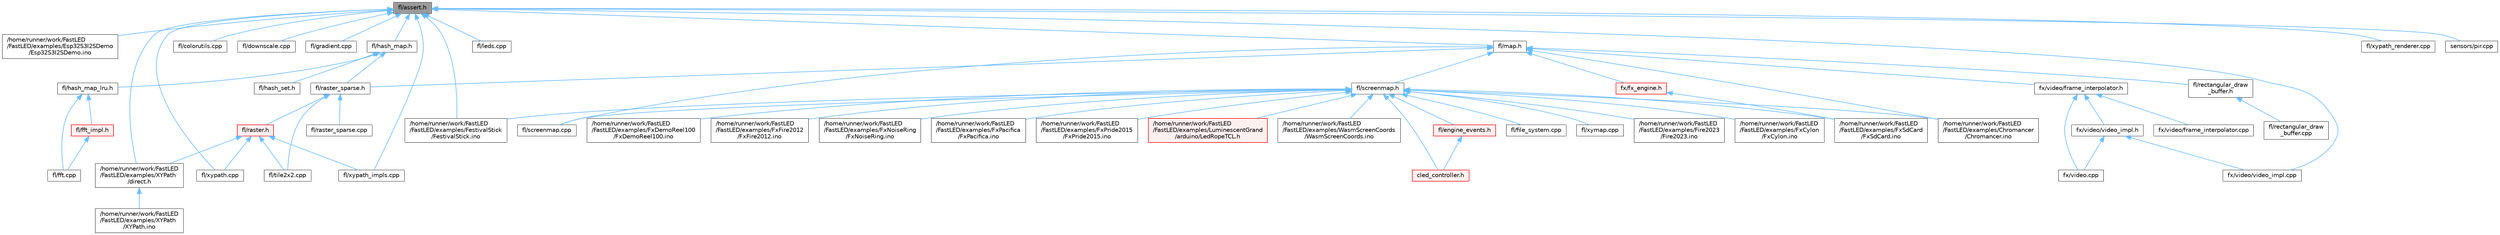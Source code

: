 digraph "fl/assert.h"
{
 // INTERACTIVE_SVG=YES
 // LATEX_PDF_SIZE
  bgcolor="transparent";
  edge [fontname=Helvetica,fontsize=10,labelfontname=Helvetica,labelfontsize=10];
  node [fontname=Helvetica,fontsize=10,shape=box,height=0.2,width=0.4];
  Node1 [id="Node000001",label="fl/assert.h",height=0.2,width=0.4,color="gray40", fillcolor="grey60", style="filled", fontcolor="black",tooltip=" "];
  Node1 -> Node2 [id="edge1_Node000001_Node000002",dir="back",color="steelblue1",style="solid",tooltip=" "];
  Node2 [id="Node000002",label="/home/runner/work/FastLED\l/FastLED/examples/Esp32S3I2SDemo\l/Esp32S3I2SDemo.ino",height=0.2,width=0.4,color="grey40", fillcolor="white", style="filled",URL="$db/de9/_esp32_s3_i2_s_demo_8ino.html",tooltip=" "];
  Node1 -> Node3 [id="edge2_Node000001_Node000003",dir="back",color="steelblue1",style="solid",tooltip=" "];
  Node3 [id="Node000003",label="/home/runner/work/FastLED\l/FastLED/examples/FestivalStick\l/FestivalStick.ino",height=0.2,width=0.4,color="grey40", fillcolor="white", style="filled",URL="$dd/d43/_festival_stick_8ino.html",tooltip=" "];
  Node1 -> Node4 [id="edge3_Node000001_Node000004",dir="back",color="steelblue1",style="solid",tooltip=" "];
  Node4 [id="Node000004",label="/home/runner/work/FastLED\l/FastLED/examples/XYPath\l/direct.h",height=0.2,width=0.4,color="grey40", fillcolor="white", style="filled",URL="$d6/daf/direct_8h.html",tooltip=" "];
  Node4 -> Node5 [id="edge4_Node000004_Node000005",dir="back",color="steelblue1",style="solid",tooltip=" "];
  Node5 [id="Node000005",label="/home/runner/work/FastLED\l/FastLED/examples/XYPath\l/XYPath.ino",height=0.2,width=0.4,color="grey40", fillcolor="white", style="filled",URL="$d2/d9c/_x_y_path_8ino.html",tooltip=" "];
  Node1 -> Node6 [id="edge5_Node000001_Node000006",dir="back",color="steelblue1",style="solid",tooltip=" "];
  Node6 [id="Node000006",label="fl/colorutils.cpp",height=0.2,width=0.4,color="grey40", fillcolor="white", style="filled",URL="$da/d2d/colorutils_8cpp.html",tooltip="Misc utility functions for palettes, blending, and more."];
  Node1 -> Node7 [id="edge6_Node000001_Node000007",dir="back",color="steelblue1",style="solid",tooltip=" "];
  Node7 [id="Node000007",label="fl/downscale.cpp",height=0.2,width=0.4,color="grey40", fillcolor="white", style="filled",URL="$d8/df9/downscale_8cpp.html",tooltip=" "];
  Node1 -> Node8 [id="edge7_Node000001_Node000008",dir="back",color="steelblue1",style="solid",tooltip=" "];
  Node8 [id="Node000008",label="fl/gradient.cpp",height=0.2,width=0.4,color="grey40", fillcolor="white", style="filled",URL="$d3/d77/gradient_8cpp.html",tooltip=" "];
  Node1 -> Node9 [id="edge8_Node000001_Node000009",dir="back",color="steelblue1",style="solid",tooltip=" "];
  Node9 [id="Node000009",label="fl/hash_map.h",height=0.2,width=0.4,color="grey40", fillcolor="white", style="filled",URL="$d6/d13/hash__map_8h.html",tooltip=" "];
  Node9 -> Node10 [id="edge9_Node000009_Node000010",dir="back",color="steelblue1",style="solid",tooltip=" "];
  Node10 [id="Node000010",label="fl/hash_map_lru.h",height=0.2,width=0.4,color="grey40", fillcolor="white", style="filled",URL="$dd/d0c/hash__map__lru_8h.html",tooltip=" "];
  Node10 -> Node11 [id="edge10_Node000010_Node000011",dir="back",color="steelblue1",style="solid",tooltip=" "];
  Node11 [id="Node000011",label="fl/fft.cpp",height=0.2,width=0.4,color="grey40", fillcolor="white", style="filled",URL="$db/d03/fft_8cpp.html",tooltip=" "];
  Node10 -> Node12 [id="edge11_Node000010_Node000012",dir="back",color="steelblue1",style="solid",tooltip=" "];
  Node12 [id="Node000012",label="fl/fft_impl.h",height=0.2,width=0.4,color="red", fillcolor="#FFF0F0", style="filled",URL="$df/d73/fft__impl_8h.html",tooltip=" "];
  Node12 -> Node11 [id="edge12_Node000012_Node000011",dir="back",color="steelblue1",style="solid",tooltip=" "];
  Node9 -> Node14 [id="edge13_Node000009_Node000014",dir="back",color="steelblue1",style="solid",tooltip=" "];
  Node14 [id="Node000014",label="fl/hash_set.h",height=0.2,width=0.4,color="grey40", fillcolor="white", style="filled",URL="$dc/de3/hash__set_8h.html",tooltip=" "];
  Node9 -> Node15 [id="edge14_Node000009_Node000015",dir="back",color="steelblue1",style="solid",tooltip=" "];
  Node15 [id="Node000015",label="fl/raster_sparse.h",height=0.2,width=0.4,color="grey40", fillcolor="white", style="filled",URL="$d4/df9/raster__sparse_8h.html",tooltip=" "];
  Node15 -> Node16 [id="edge15_Node000015_Node000016",dir="back",color="steelblue1",style="solid",tooltip=" "];
  Node16 [id="Node000016",label="fl/raster.h",height=0.2,width=0.4,color="red", fillcolor="#FFF0F0", style="filled",URL="$d1/d1e/raster_8h.html",tooltip=" "];
  Node16 -> Node4 [id="edge16_Node000016_Node000004",dir="back",color="steelblue1",style="solid",tooltip=" "];
  Node16 -> Node25 [id="edge17_Node000016_Node000025",dir="back",color="steelblue1",style="solid",tooltip=" "];
  Node25 [id="Node000025",label="fl/tile2x2.cpp",height=0.2,width=0.4,color="grey40", fillcolor="white", style="filled",URL="$db/d15/tile2x2_8cpp.html",tooltip=" "];
  Node16 -> Node26 [id="edge18_Node000016_Node000026",dir="back",color="steelblue1",style="solid",tooltip=" "];
  Node26 [id="Node000026",label="fl/xypath.cpp",height=0.2,width=0.4,color="grey40", fillcolor="white", style="filled",URL="$d4/d78/xypath_8cpp.html",tooltip=" "];
  Node16 -> Node27 [id="edge19_Node000016_Node000027",dir="back",color="steelblue1",style="solid",tooltip=" "];
  Node27 [id="Node000027",label="fl/xypath_impls.cpp",height=0.2,width=0.4,color="grey40", fillcolor="white", style="filled",URL="$d4/db1/xypath__impls_8cpp.html",tooltip=" "];
  Node15 -> Node28 [id="edge20_Node000015_Node000028",dir="back",color="steelblue1",style="solid",tooltip=" "];
  Node28 [id="Node000028",label="fl/raster_sparse.cpp",height=0.2,width=0.4,color="grey40", fillcolor="white", style="filled",URL="$d7/d58/raster__sparse_8cpp.html",tooltip=" "];
  Node15 -> Node25 [id="edge21_Node000015_Node000025",dir="back",color="steelblue1",style="solid",tooltip=" "];
  Node1 -> Node29 [id="edge22_Node000001_Node000029",dir="back",color="steelblue1",style="solid",tooltip=" "];
  Node29 [id="Node000029",label="fl/leds.cpp",height=0.2,width=0.4,color="grey40", fillcolor="white", style="filled",URL="$d6/d78/leds_8cpp.html",tooltip=" "];
  Node1 -> Node30 [id="edge23_Node000001_Node000030",dir="back",color="steelblue1",style="solid",tooltip=" "];
  Node30 [id="Node000030",label="fl/map.h",height=0.2,width=0.4,color="grey40", fillcolor="white", style="filled",URL="$dc/db7/map_8h.html",tooltip=" "];
  Node30 -> Node31 [id="edge24_Node000030_Node000031",dir="back",color="steelblue1",style="solid",tooltip=" "];
  Node31 [id="Node000031",label="/home/runner/work/FastLED\l/FastLED/examples/Chromancer\l/Chromancer.ino",height=0.2,width=0.4,color="grey40", fillcolor="white", style="filled",URL="$d1/ddb/_chromancer_8ino.html",tooltip=" "];
  Node30 -> Node15 [id="edge25_Node000030_Node000015",dir="back",color="steelblue1",style="solid",tooltip=" "];
  Node30 -> Node32 [id="edge26_Node000030_Node000032",dir="back",color="steelblue1",style="solid",tooltip=" "];
  Node32 [id="Node000032",label="fl/rectangular_draw\l_buffer.h",height=0.2,width=0.4,color="grey40", fillcolor="white", style="filled",URL="$d9/df3/rectangular__draw__buffer_8h.html",tooltip=" "];
  Node32 -> Node33 [id="edge27_Node000032_Node000033",dir="back",color="steelblue1",style="solid",tooltip=" "];
  Node33 [id="Node000033",label="fl/rectangular_draw\l_buffer.cpp",height=0.2,width=0.4,color="grey40", fillcolor="white", style="filled",URL="$d3/d8d/rectangular__draw__buffer_8cpp.html",tooltip=" "];
  Node30 -> Node34 [id="edge28_Node000030_Node000034",dir="back",color="steelblue1",style="solid",tooltip=" "];
  Node34 [id="Node000034",label="fl/screenmap.cpp",height=0.2,width=0.4,color="grey40", fillcolor="white", style="filled",URL="$d9/d6f/screenmap_8cpp.html",tooltip=" "];
  Node30 -> Node35 [id="edge29_Node000030_Node000035",dir="back",color="steelblue1",style="solid",tooltip=" "];
  Node35 [id="Node000035",label="fl/screenmap.h",height=0.2,width=0.4,color="grey40", fillcolor="white", style="filled",URL="$d7/d97/screenmap_8h.html",tooltip=" "];
  Node35 -> Node31 [id="edge30_Node000035_Node000031",dir="back",color="steelblue1",style="solid",tooltip=" "];
  Node35 -> Node3 [id="edge31_Node000035_Node000003",dir="back",color="steelblue1",style="solid",tooltip=" "];
  Node35 -> Node36 [id="edge32_Node000035_Node000036",dir="back",color="steelblue1",style="solid",tooltip=" "];
  Node36 [id="Node000036",label="/home/runner/work/FastLED\l/FastLED/examples/Fire2023\l/Fire2023.ino",height=0.2,width=0.4,color="grey40", fillcolor="white", style="filled",URL="$d8/d2c/_fire2023_8ino.html",tooltip=" "];
  Node35 -> Node37 [id="edge33_Node000035_Node000037",dir="back",color="steelblue1",style="solid",tooltip=" "];
  Node37 [id="Node000037",label="/home/runner/work/FastLED\l/FastLED/examples/FxCylon\l/FxCylon.ino",height=0.2,width=0.4,color="grey40", fillcolor="white", style="filled",URL="$db/d86/_fx_cylon_8ino.html",tooltip=" "];
  Node35 -> Node38 [id="edge34_Node000035_Node000038",dir="back",color="steelblue1",style="solid",tooltip=" "];
  Node38 [id="Node000038",label="/home/runner/work/FastLED\l/FastLED/examples/FxDemoReel100\l/FxDemoReel100.ino",height=0.2,width=0.4,color="grey40", fillcolor="white", style="filled",URL="$d1/d8f/_fx_demo_reel100_8ino.html",tooltip=" "];
  Node35 -> Node39 [id="edge35_Node000035_Node000039",dir="back",color="steelblue1",style="solid",tooltip=" "];
  Node39 [id="Node000039",label="/home/runner/work/FastLED\l/FastLED/examples/FxFire2012\l/FxFire2012.ino",height=0.2,width=0.4,color="grey40", fillcolor="white", style="filled",URL="$df/d57/_fx_fire2012_8ino.html",tooltip=" "];
  Node35 -> Node40 [id="edge36_Node000035_Node000040",dir="back",color="steelblue1",style="solid",tooltip=" "];
  Node40 [id="Node000040",label="/home/runner/work/FastLED\l/FastLED/examples/FxNoiseRing\l/FxNoiseRing.ino",height=0.2,width=0.4,color="grey40", fillcolor="white", style="filled",URL="$d3/dac/_fx_noise_ring_8ino.html",tooltip=" "];
  Node35 -> Node41 [id="edge37_Node000035_Node000041",dir="back",color="steelblue1",style="solid",tooltip=" "];
  Node41 [id="Node000041",label="/home/runner/work/FastLED\l/FastLED/examples/FxPacifica\l/FxPacifica.ino",height=0.2,width=0.4,color="grey40", fillcolor="white", style="filled",URL="$dc/ded/_fx_pacifica_8ino.html",tooltip=" "];
  Node35 -> Node42 [id="edge38_Node000035_Node000042",dir="back",color="steelblue1",style="solid",tooltip=" "];
  Node42 [id="Node000042",label="/home/runner/work/FastLED\l/FastLED/examples/FxPride2015\l/FxPride2015.ino",height=0.2,width=0.4,color="grey40", fillcolor="white", style="filled",URL="$d2/db0/_fx_pride2015_8ino.html",tooltip=" "];
  Node35 -> Node43 [id="edge39_Node000035_Node000043",dir="back",color="steelblue1",style="solid",tooltip=" "];
  Node43 [id="Node000043",label="/home/runner/work/FastLED\l/FastLED/examples/FxSdCard\l/FxSdCard.ino",height=0.2,width=0.4,color="grey40", fillcolor="white", style="filled",URL="$d7/d35/_fx_sd_card_8ino.html",tooltip=" "];
  Node35 -> Node44 [id="edge40_Node000035_Node000044",dir="back",color="steelblue1",style="solid",tooltip=" "];
  Node44 [id="Node000044",label="/home/runner/work/FastLED\l/FastLED/examples/LuminescentGrand\l/arduino/LedRopeTCL.h",height=0.2,width=0.4,color="red", fillcolor="#FFF0F0", style="filled",URL="$d9/d7e/_led_rope_t_c_l_8h.html",tooltip=" "];
  Node35 -> Node46 [id="edge41_Node000035_Node000046",dir="back",color="steelblue1",style="solid",tooltip=" "];
  Node46 [id="Node000046",label="/home/runner/work/FastLED\l/FastLED/examples/WasmScreenCoords\l/WasmScreenCoords.ino",height=0.2,width=0.4,color="grey40", fillcolor="white", style="filled",URL="$dc/d4d/_wasm_screen_coords_8ino.html",tooltip="Simple test for screen coordinates in the web compiled version of FastLED."];
  Node35 -> Node47 [id="edge42_Node000035_Node000047",dir="back",color="steelblue1",style="solid",tooltip=" "];
  Node47 [id="Node000047",label="cled_controller.h",height=0.2,width=0.4,color="red", fillcolor="#FFF0F0", style="filled",URL="$db/d6d/cled__controller_8h.html",tooltip="base definitions used by led controllers for writing out led data"];
  Node35 -> Node156 [id="edge43_Node000035_Node000156",dir="back",color="steelblue1",style="solid",tooltip=" "];
  Node156 [id="Node000156",label="fl/engine_events.h",height=0.2,width=0.4,color="red", fillcolor="#FFF0F0", style="filled",URL="$db/dc0/engine__events_8h.html",tooltip=" "];
  Node156 -> Node47 [id="edge44_Node000156_Node000047",dir="back",color="steelblue1",style="solid",tooltip=" "];
  Node35 -> Node166 [id="edge45_Node000035_Node000166",dir="back",color="steelblue1",style="solid",tooltip=" "];
  Node166 [id="Node000166",label="fl/file_system.cpp",height=0.2,width=0.4,color="grey40", fillcolor="white", style="filled",URL="$d4/d37/file__system_8cpp.html",tooltip=" "];
  Node35 -> Node34 [id="edge46_Node000035_Node000034",dir="back",color="steelblue1",style="solid",tooltip=" "];
  Node35 -> Node167 [id="edge47_Node000035_Node000167",dir="back",color="steelblue1",style="solid",tooltip=" "];
  Node167 [id="Node000167",label="fl/xymap.cpp",height=0.2,width=0.4,color="grey40", fillcolor="white", style="filled",URL="$d7/d09/xymap_8cpp.html",tooltip=" "];
  Node30 -> Node162 [id="edge48_Node000030_Node000162",dir="back",color="steelblue1",style="solid",tooltip=" "];
  Node162 [id="Node000162",label="fx/fx_engine.h",height=0.2,width=0.4,color="red", fillcolor="#FFF0F0", style="filled",URL="$d9/d3c/fx__engine_8h.html",tooltip=" "];
  Node162 -> Node43 [id="edge49_Node000162_Node000043",dir="back",color="steelblue1",style="solid",tooltip=" "];
  Node30 -> Node168 [id="edge50_Node000030_Node000168",dir="back",color="steelblue1",style="solid",tooltip=" "];
  Node168 [id="Node000168",label="fx/video/frame_interpolator.h",height=0.2,width=0.4,color="grey40", fillcolor="white", style="filled",URL="$d3/dda/frame__interpolator_8h.html",tooltip=" "];
  Node168 -> Node169 [id="edge51_Node000168_Node000169",dir="back",color="steelblue1",style="solid",tooltip=" "];
  Node169 [id="Node000169",label="fx/video.cpp",height=0.2,width=0.4,color="grey40", fillcolor="white", style="filled",URL="$d0/d05/video_8cpp.html",tooltip=" "];
  Node168 -> Node170 [id="edge52_Node000168_Node000170",dir="back",color="steelblue1",style="solid",tooltip=" "];
  Node170 [id="Node000170",label="fx/video/frame_interpolator.cpp",height=0.2,width=0.4,color="grey40", fillcolor="white", style="filled",URL="$d5/da4/frame__interpolator_8cpp.html",tooltip=" "];
  Node168 -> Node171 [id="edge53_Node000168_Node000171",dir="back",color="steelblue1",style="solid",tooltip=" "];
  Node171 [id="Node000171",label="fx/video/video_impl.h",height=0.2,width=0.4,color="grey40", fillcolor="white", style="filled",URL="$d5/d82/video__impl_8h.html",tooltip=" "];
  Node171 -> Node169 [id="edge54_Node000171_Node000169",dir="back",color="steelblue1",style="solid",tooltip=" "];
  Node171 -> Node172 [id="edge55_Node000171_Node000172",dir="back",color="steelblue1",style="solid",tooltip=" "];
  Node172 [id="Node000172",label="fx/video/video_impl.cpp",height=0.2,width=0.4,color="grey40", fillcolor="white", style="filled",URL="$d0/d7f/video__impl_8cpp.html",tooltip=" "];
  Node1 -> Node26 [id="edge56_Node000001_Node000026",dir="back",color="steelblue1",style="solid",tooltip=" "];
  Node1 -> Node27 [id="edge57_Node000001_Node000027",dir="back",color="steelblue1",style="solid",tooltip=" "];
  Node1 -> Node173 [id="edge58_Node000001_Node000173",dir="back",color="steelblue1",style="solid",tooltip=" "];
  Node173 [id="Node000173",label="fl/xypath_renderer.cpp",height=0.2,width=0.4,color="grey40", fillcolor="white", style="filled",URL="$d2/d31/xypath__renderer_8cpp.html",tooltip=" "];
  Node1 -> Node172 [id="edge59_Node000001_Node000172",dir="back",color="steelblue1",style="solid",tooltip=" "];
  Node1 -> Node119 [id="edge60_Node000001_Node000119",dir="back",color="steelblue1",style="solid",tooltip=" "];
  Node119 [id="Node000119",label="sensors/pir.cpp",height=0.2,width=0.4,color="grey40", fillcolor="white", style="filled",URL="$d2/da7/pir_8cpp.html",tooltip=" "];
}
